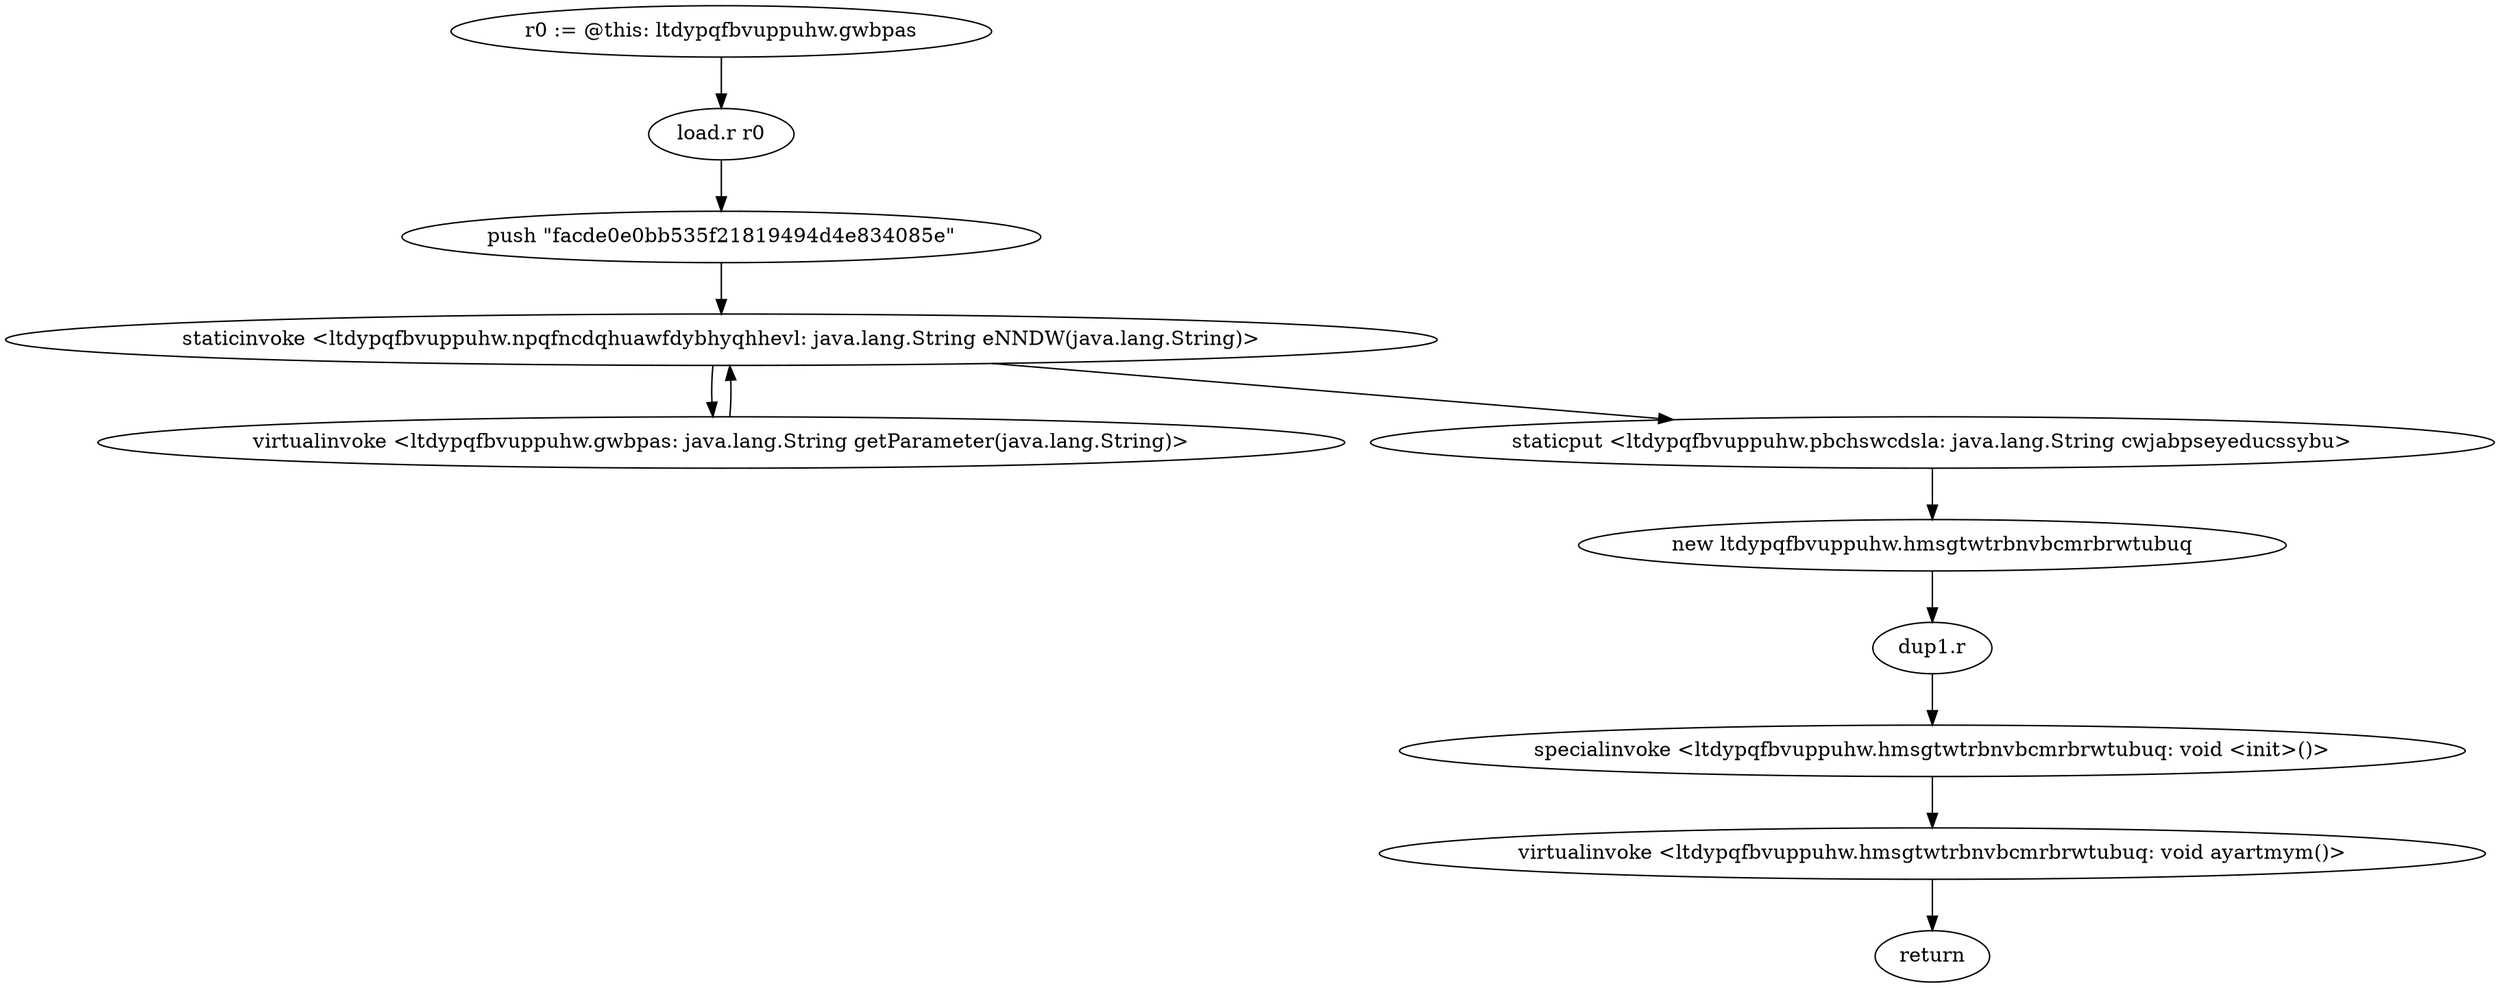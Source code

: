 digraph "" {
    "r0 := @this: ltdypqfbvuppuhw.gwbpas"
    "load.r r0"
    "r0 := @this: ltdypqfbvuppuhw.gwbpas"->"load.r r0";
    "push \"facde0e0bb535f21819494d4e834085e\""
    "load.r r0"->"push \"facde0e0bb535f21819494d4e834085e\"";
    "staticinvoke <ltdypqfbvuppuhw.npqfncdqhuawfdybhyqhhevl: java.lang.String eNNDW(java.lang.String)>"
    "push \"facde0e0bb535f21819494d4e834085e\""->"staticinvoke <ltdypqfbvuppuhw.npqfncdqhuawfdybhyqhhevl: java.lang.String eNNDW(java.lang.String)>";
    "virtualinvoke <ltdypqfbvuppuhw.gwbpas: java.lang.String getParameter(java.lang.String)>"
    "staticinvoke <ltdypqfbvuppuhw.npqfncdqhuawfdybhyqhhevl: java.lang.String eNNDW(java.lang.String)>"->"virtualinvoke <ltdypqfbvuppuhw.gwbpas: java.lang.String getParameter(java.lang.String)>";
    "virtualinvoke <ltdypqfbvuppuhw.gwbpas: java.lang.String getParameter(java.lang.String)>"->"staticinvoke <ltdypqfbvuppuhw.npqfncdqhuawfdybhyqhhevl: java.lang.String eNNDW(java.lang.String)>";
    "staticput <ltdypqfbvuppuhw.pbchswcdsla: java.lang.String cwjabpseyeducssybu>"
    "staticinvoke <ltdypqfbvuppuhw.npqfncdqhuawfdybhyqhhevl: java.lang.String eNNDW(java.lang.String)>"->"staticput <ltdypqfbvuppuhw.pbchswcdsla: java.lang.String cwjabpseyeducssybu>";
    "new ltdypqfbvuppuhw.hmsgtwtrbnvbcmrbrwtubuq"
    "staticput <ltdypqfbvuppuhw.pbchswcdsla: java.lang.String cwjabpseyeducssybu>"->"new ltdypqfbvuppuhw.hmsgtwtrbnvbcmrbrwtubuq";
    "dup1.r"
    "new ltdypqfbvuppuhw.hmsgtwtrbnvbcmrbrwtubuq"->"dup1.r";
    "specialinvoke <ltdypqfbvuppuhw.hmsgtwtrbnvbcmrbrwtubuq: void <init>()>"
    "dup1.r"->"specialinvoke <ltdypqfbvuppuhw.hmsgtwtrbnvbcmrbrwtubuq: void <init>()>";
    "virtualinvoke <ltdypqfbvuppuhw.hmsgtwtrbnvbcmrbrwtubuq: void ayartmym()>"
    "specialinvoke <ltdypqfbvuppuhw.hmsgtwtrbnvbcmrbrwtubuq: void <init>()>"->"virtualinvoke <ltdypqfbvuppuhw.hmsgtwtrbnvbcmrbrwtubuq: void ayartmym()>";
    "return"
    "virtualinvoke <ltdypqfbvuppuhw.hmsgtwtrbnvbcmrbrwtubuq: void ayartmym()>"->"return";
}
